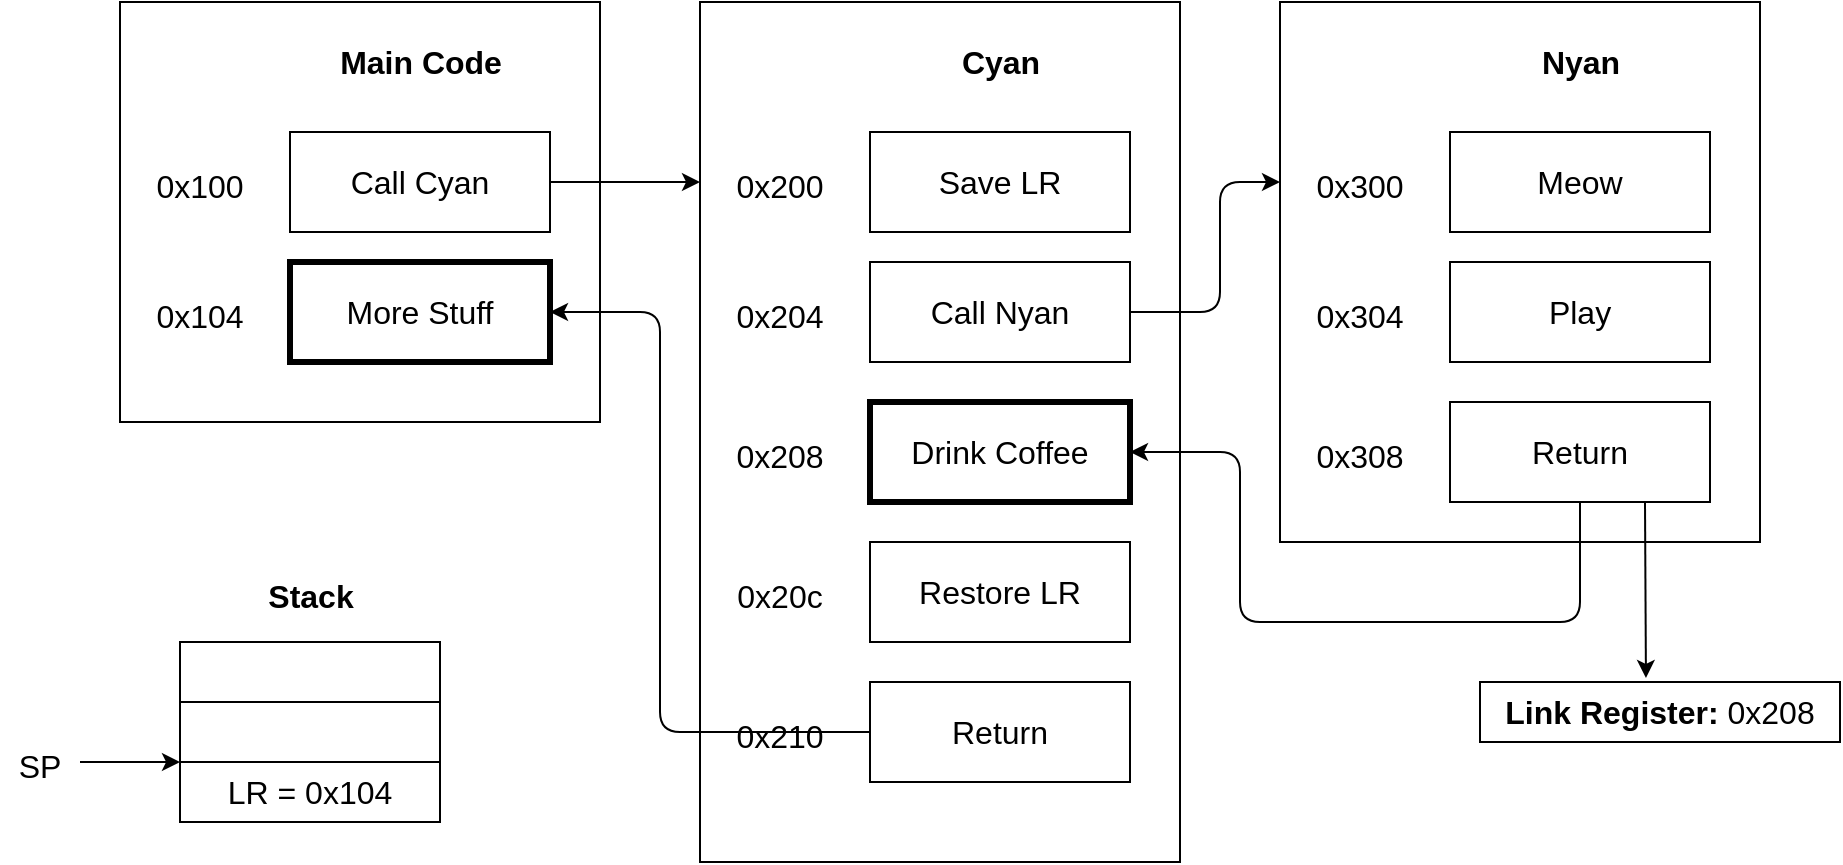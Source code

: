 <mxfile>
    <diagram id="58SO3tEJWvLtK6XkHxIX" name="Page-1">
        <mxGraphModel dx="1315" dy="1118" grid="1" gridSize="10" guides="1" tooltips="1" connect="1" arrows="1" fold="1" page="1" pageScale="1" pageWidth="850" pageHeight="1100" math="0" shadow="0">
            <root>
                <mxCell id="0"/>
                <mxCell id="1" parent="0"/>
                <mxCell id="461" value="" style="rounded=0;whiteSpace=wrap;html=1;" vertex="1" parent="1">
                    <mxGeometry x="710" y="290" width="240" height="270" as="geometry"/>
                </mxCell>
                <mxCell id="434" value="" style="rounded=0;whiteSpace=wrap;html=1;" vertex="1" parent="1">
                    <mxGeometry x="130" y="290" width="240" height="210" as="geometry"/>
                </mxCell>
                <mxCell id="435" value="Main Code" style="text;strokeColor=none;fillColor=none;html=1;fontSize=16;fontStyle=1;verticalAlign=middle;align=center;" vertex="1" parent="1">
                    <mxGeometry x="230" y="300" width="100" height="40" as="geometry"/>
                </mxCell>
                <UserObject label="0x100" placeholders="1" name="Variable" id="436">
                    <mxCell style="text;html=1;strokeColor=none;fillColor=none;align=center;verticalAlign=middle;whiteSpace=wrap;overflow=hidden;fontSize=16;" vertex="1" parent="1">
                        <mxGeometry x="130" y="370" width="80" height="20" as="geometry"/>
                    </mxCell>
                </UserObject>
                <mxCell id="453" style="edgeStyle=none;html=1;exitX=1;exitY=0.5;exitDx=0;exitDy=0;fontSize=16;" edge="1" parent="1" source="437" target="442">
                    <mxGeometry relative="1" as="geometry"/>
                </mxCell>
                <mxCell id="437" value="Call Cyan" style="rounded=0;whiteSpace=wrap;html=1;fontSize=16;" vertex="1" parent="1">
                    <mxGeometry x="215" y="355" width="130" height="50" as="geometry"/>
                </mxCell>
                <UserObject label="0x104" placeholders="1" name="Variable" id="438">
                    <mxCell style="text;html=1;strokeColor=none;fillColor=none;align=center;verticalAlign=middle;whiteSpace=wrap;overflow=hidden;fontSize=16;" vertex="1" parent="1">
                        <mxGeometry x="130" y="435" width="80" height="20" as="geometry"/>
                    </mxCell>
                </UserObject>
                <mxCell id="439" value="More Stuff" style="rounded=0;whiteSpace=wrap;html=1;fontSize=16;strokeWidth=3;" vertex="1" parent="1">
                    <mxGeometry x="215" y="420" width="130" height="50" as="geometry"/>
                </mxCell>
                <mxCell id="440" value="" style="rounded=0;whiteSpace=wrap;html=1;" vertex="1" parent="1">
                    <mxGeometry x="420" y="290" width="240" height="430" as="geometry"/>
                </mxCell>
                <mxCell id="441" value="Cyan" style="text;strokeColor=none;fillColor=none;html=1;fontSize=16;fontStyle=1;verticalAlign=middle;align=center;" vertex="1" parent="1">
                    <mxGeometry x="520" y="300" width="100" height="40" as="geometry"/>
                </mxCell>
                <UserObject label="0x200" placeholders="1" name="Variable" id="442">
                    <mxCell style="text;html=1;strokeColor=none;fillColor=none;align=center;verticalAlign=middle;whiteSpace=wrap;overflow=hidden;fontSize=16;" vertex="1" parent="1">
                        <mxGeometry x="420" y="370" width="80" height="20" as="geometry"/>
                    </mxCell>
                </UserObject>
                <mxCell id="443" value="Save LR" style="rounded=0;whiteSpace=wrap;html=1;fontSize=16;" vertex="1" parent="1">
                    <mxGeometry x="505" y="355" width="130" height="50" as="geometry"/>
                </mxCell>
                <UserObject label="0x204" placeholders="1" name="Variable" id="444">
                    <mxCell style="text;html=1;strokeColor=none;fillColor=none;align=center;verticalAlign=middle;whiteSpace=wrap;overflow=hidden;fontSize=16;" vertex="1" parent="1">
                        <mxGeometry x="420" y="435" width="80" height="20" as="geometry"/>
                    </mxCell>
                </UserObject>
                <mxCell id="474" style="edgeStyle=none;html=1;exitX=1;exitY=0.5;exitDx=0;exitDy=0;entryX=0;entryY=0.5;entryDx=0;entryDy=0;fontSize=16;" edge="1" parent="1" source="445" target="463">
                    <mxGeometry relative="1" as="geometry">
                        <Array as="points">
                            <mxPoint x="680" y="445"/>
                            <mxPoint x="680" y="380"/>
                        </Array>
                    </mxGeometry>
                </mxCell>
                <mxCell id="445" value="Call Nyan" style="rounded=0;whiteSpace=wrap;html=1;fontSize=16;" vertex="1" parent="1">
                    <mxGeometry x="505" y="420" width="130" height="50" as="geometry"/>
                </mxCell>
                <mxCell id="447" value="Drink Coffee" style="rounded=0;whiteSpace=wrap;html=1;fontSize=16;strokeWidth=3;" vertex="1" parent="1">
                    <mxGeometry x="505" y="490" width="130" height="50" as="geometry"/>
                </mxCell>
                <mxCell id="448" value="Restore LR" style="rounded=0;whiteSpace=wrap;html=1;fontSize=16;" vertex="1" parent="1">
                    <mxGeometry x="505" y="560" width="130" height="50" as="geometry"/>
                </mxCell>
                <mxCell id="454" style="edgeStyle=none;html=1;exitX=0;exitY=0.5;exitDx=0;exitDy=0;entryX=1;entryY=0.5;entryDx=0;entryDy=0;fontSize=16;" edge="1" parent="1" source="449" target="439">
                    <mxGeometry relative="1" as="geometry">
                        <Array as="points">
                            <mxPoint x="400" y="655"/>
                            <mxPoint x="400" y="445"/>
                        </Array>
                    </mxGeometry>
                </mxCell>
                <mxCell id="449" value="Return" style="rounded=0;whiteSpace=wrap;html=1;fontSize=16;" vertex="1" parent="1">
                    <mxGeometry x="505" y="630" width="130" height="50" as="geometry"/>
                </mxCell>
                <UserObject label="0x208" placeholders="1" name="Variable" id="450">
                    <mxCell style="text;html=1;strokeColor=none;fillColor=none;align=center;verticalAlign=middle;whiteSpace=wrap;overflow=hidden;fontSize=16;" vertex="1" parent="1">
                        <mxGeometry x="420" y="505" width="80" height="20" as="geometry"/>
                    </mxCell>
                </UserObject>
                <UserObject label="0x20c" placeholders="1" name="Variable" id="451">
                    <mxCell style="text;html=1;strokeColor=none;fillColor=none;align=center;verticalAlign=middle;whiteSpace=wrap;overflow=hidden;fontSize=16;" vertex="1" parent="1">
                        <mxGeometry x="420" y="575" width="80" height="20" as="geometry"/>
                    </mxCell>
                </UserObject>
                <UserObject label="0x210" placeholders="1" name="Variable" id="452">
                    <mxCell style="text;html=1;strokeColor=none;fillColor=none;align=center;verticalAlign=middle;whiteSpace=wrap;overflow=hidden;fontSize=16;" vertex="1" parent="1">
                        <mxGeometry x="420" y="645" width="80" height="20" as="geometry"/>
                    </mxCell>
                </UserObject>
                <mxCell id="455" value="" style="rounded=0;whiteSpace=wrap;html=1;strokeWidth=1;fontSize=16;" vertex="1" parent="1">
                    <mxGeometry x="160" y="610" width="130" height="30" as="geometry"/>
                </mxCell>
                <mxCell id="456" value="" style="rounded=0;whiteSpace=wrap;html=1;strokeWidth=1;fontSize=16;" vertex="1" parent="1">
                    <mxGeometry x="160" y="640" width="130" height="30" as="geometry"/>
                </mxCell>
                <mxCell id="457" value="LR = 0x104" style="rounded=0;whiteSpace=wrap;html=1;strokeWidth=1;fontSize=16;" vertex="1" parent="1">
                    <mxGeometry x="160" y="670" width="130" height="30" as="geometry"/>
                </mxCell>
                <mxCell id="459" value="" style="edgeStyle=none;html=1;fontSize=16;entryX=0;entryY=0;entryDx=0;entryDy=0;" edge="1" parent="1" source="458" target="457">
                    <mxGeometry relative="1" as="geometry"/>
                </mxCell>
                <UserObject label="SP" placeholders="1" name="Variable" id="458">
                    <mxCell style="text;html=1;strokeColor=none;fillColor=none;align=center;verticalAlign=middle;whiteSpace=wrap;overflow=hidden;strokeWidth=1;fontSize=16;" vertex="1" parent="1">
                        <mxGeometry x="70" y="660" width="40" height="20" as="geometry"/>
                    </mxCell>
                </UserObject>
                <UserObject label="&lt;b&gt;Stack&lt;/b&gt;" placeholders="1" name="Variable" id="460">
                    <mxCell style="text;html=1;strokeColor=none;fillColor=none;align=center;verticalAlign=middle;whiteSpace=wrap;overflow=hidden;strokeWidth=1;fontSize=16;" vertex="1" parent="1">
                        <mxGeometry x="192.5" y="575" width="65" height="20" as="geometry"/>
                    </mxCell>
                </UserObject>
                <mxCell id="462" value="Nyan" style="text;strokeColor=none;fillColor=none;html=1;fontSize=16;fontStyle=1;verticalAlign=middle;align=center;" vertex="1" parent="1">
                    <mxGeometry x="810" y="300" width="100" height="40" as="geometry"/>
                </mxCell>
                <UserObject label="0x300" placeholders="1" name="Variable" id="463">
                    <mxCell style="text;html=1;strokeColor=none;fillColor=none;align=center;verticalAlign=middle;whiteSpace=wrap;overflow=hidden;fontSize=16;" vertex="1" parent="1">
                        <mxGeometry x="710" y="370" width="80" height="20" as="geometry"/>
                    </mxCell>
                </UserObject>
                <mxCell id="464" value="Meow" style="rounded=0;whiteSpace=wrap;html=1;fontSize=16;" vertex="1" parent="1">
                    <mxGeometry x="795" y="355" width="130" height="50" as="geometry"/>
                </mxCell>
                <UserObject label="0x304" placeholders="1" name="Variable" id="465">
                    <mxCell style="text;html=1;strokeColor=none;fillColor=none;align=center;verticalAlign=middle;whiteSpace=wrap;overflow=hidden;fontSize=16;" vertex="1" parent="1">
                        <mxGeometry x="710" y="435" width="80" height="20" as="geometry"/>
                    </mxCell>
                </UserObject>
                <mxCell id="466" value="Play" style="rounded=0;whiteSpace=wrap;html=1;fontSize=16;" vertex="1" parent="1">
                    <mxGeometry x="795" y="420" width="130" height="50" as="geometry"/>
                </mxCell>
                <mxCell id="473" style="edgeStyle=none;html=1;exitX=0.5;exitY=1;exitDx=0;exitDy=0;entryX=1;entryY=0.5;entryDx=0;entryDy=0;fontSize=16;" edge="1" parent="1" source="467" target="447">
                    <mxGeometry relative="1" as="geometry">
                        <Array as="points">
                            <mxPoint x="860" y="600"/>
                            <mxPoint x="690" y="600"/>
                            <mxPoint x="690" y="515"/>
                        </Array>
                    </mxGeometry>
                </mxCell>
                <mxCell id="476" style="edgeStyle=none;html=1;exitX=0.75;exitY=1;exitDx=0;exitDy=0;fontSize=16;entryX=0.461;entryY=-0.067;entryDx=0;entryDy=0;entryPerimeter=0;" edge="1" parent="1" source="467" target="475">
                    <mxGeometry relative="1" as="geometry"/>
                </mxCell>
                <mxCell id="467" value="Return" style="rounded=0;whiteSpace=wrap;html=1;fontSize=16;strokeWidth=1;" vertex="1" parent="1">
                    <mxGeometry x="795" y="490" width="130" height="50" as="geometry"/>
                </mxCell>
                <UserObject label="0x308" placeholders="1" name="Variable" id="470">
                    <mxCell style="text;html=1;strokeColor=none;fillColor=none;align=center;verticalAlign=middle;whiteSpace=wrap;overflow=hidden;fontSize=16;" vertex="1" parent="1">
                        <mxGeometry x="710" y="505" width="80" height="20" as="geometry"/>
                    </mxCell>
                </UserObject>
                <mxCell id="475" value="&lt;b&gt;Link Register:&lt;/b&gt;&amp;nbsp;0x208" style="rounded=0;whiteSpace=wrap;html=1;strokeWidth=1;fontSize=16;" vertex="1" parent="1">
                    <mxGeometry x="810" y="630" width="180" height="30" as="geometry"/>
                </mxCell>
            </root>
        </mxGraphModel>
    </diagram>
</mxfile>